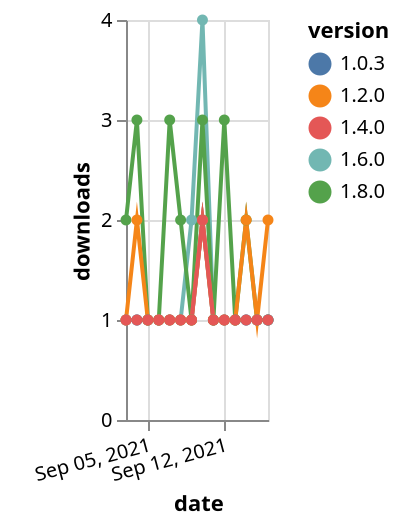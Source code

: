 {"$schema": "https://vega.github.io/schema/vega-lite/v5.json", "description": "A simple bar chart with embedded data.", "data": {"values": [{"date": "2021-09-03", "total": 345, "delta": 1, "version": "1.6.0"}, {"date": "2021-09-04", "total": 346, "delta": 1, "version": "1.6.0"}, {"date": "2021-09-05", "total": 347, "delta": 1, "version": "1.6.0"}, {"date": "2021-09-06", "total": 348, "delta": 1, "version": "1.6.0"}, {"date": "2021-09-07", "total": 349, "delta": 1, "version": "1.6.0"}, {"date": "2021-09-08", "total": 350, "delta": 1, "version": "1.6.0"}, {"date": "2021-09-09", "total": 352, "delta": 2, "version": "1.6.0"}, {"date": "2021-09-10", "total": 356, "delta": 4, "version": "1.6.0"}, {"date": "2021-09-11", "total": 357, "delta": 1, "version": "1.6.0"}, {"date": "2021-09-12", "total": 358, "delta": 1, "version": "1.6.0"}, {"date": "2021-09-13", "total": 359, "delta": 1, "version": "1.6.0"}, {"date": "2021-09-14", "total": 360, "delta": 1, "version": "1.6.0"}, {"date": "2021-09-15", "total": 361, "delta": 1, "version": "1.6.0"}, {"date": "2021-09-16", "total": 362, "delta": 1, "version": "1.6.0"}, {"date": "2021-09-03", "total": 163, "delta": 2, "version": "1.8.0"}, {"date": "2021-09-04", "total": 166, "delta": 3, "version": "1.8.0"}, {"date": "2021-09-05", "total": 167, "delta": 1, "version": "1.8.0"}, {"date": "2021-09-06", "total": 168, "delta": 1, "version": "1.8.0"}, {"date": "2021-09-07", "total": 171, "delta": 3, "version": "1.8.0"}, {"date": "2021-09-08", "total": 173, "delta": 2, "version": "1.8.0"}, {"date": "2021-09-09", "total": 174, "delta": 1, "version": "1.8.0"}, {"date": "2021-09-10", "total": 177, "delta": 3, "version": "1.8.0"}, {"date": "2021-09-11", "total": 178, "delta": 1, "version": "1.8.0"}, {"date": "2021-09-12", "total": 181, "delta": 3, "version": "1.8.0"}, {"date": "2021-09-13", "total": 182, "delta": 1, "version": "1.8.0"}, {"date": "2021-09-14", "total": 184, "delta": 2, "version": "1.8.0"}, {"date": "2021-09-15", "total": 185, "delta": 1, "version": "1.8.0"}, {"date": "2021-09-16", "total": 186, "delta": 1, "version": "1.8.0"}, {"date": "2021-09-03", "total": 252, "delta": 1, "version": "1.0.3"}, {"date": "2021-09-04", "total": 253, "delta": 1, "version": "1.0.3"}, {"date": "2021-09-05", "total": 254, "delta": 1, "version": "1.0.3"}, {"date": "2021-09-06", "total": 255, "delta": 1, "version": "1.0.3"}, {"date": "2021-09-07", "total": 256, "delta": 1, "version": "1.0.3"}, {"date": "2021-09-08", "total": 257, "delta": 1, "version": "1.0.3"}, {"date": "2021-09-09", "total": 258, "delta": 1, "version": "1.0.3"}, {"date": "2021-09-10", "total": 260, "delta": 2, "version": "1.0.3"}, {"date": "2021-09-11", "total": 261, "delta": 1, "version": "1.0.3"}, {"date": "2021-09-12", "total": 262, "delta": 1, "version": "1.0.3"}, {"date": "2021-09-13", "total": 263, "delta": 1, "version": "1.0.3"}, {"date": "2021-09-14", "total": 264, "delta": 1, "version": "1.0.3"}, {"date": "2021-09-15", "total": 265, "delta": 1, "version": "1.0.3"}, {"date": "2021-09-16", "total": 266, "delta": 1, "version": "1.0.3"}, {"date": "2021-09-03", "total": 333, "delta": 1, "version": "1.2.0"}, {"date": "2021-09-04", "total": 335, "delta": 2, "version": "1.2.0"}, {"date": "2021-09-05", "total": 336, "delta": 1, "version": "1.2.0"}, {"date": "2021-09-06", "total": 337, "delta": 1, "version": "1.2.0"}, {"date": "2021-09-07", "total": 338, "delta": 1, "version": "1.2.0"}, {"date": "2021-09-08", "total": 339, "delta": 1, "version": "1.2.0"}, {"date": "2021-09-09", "total": 340, "delta": 1, "version": "1.2.0"}, {"date": "2021-09-10", "total": 342, "delta": 2, "version": "1.2.0"}, {"date": "2021-09-11", "total": 343, "delta": 1, "version": "1.2.0"}, {"date": "2021-09-12", "total": 344, "delta": 1, "version": "1.2.0"}, {"date": "2021-09-13", "total": 345, "delta": 1, "version": "1.2.0"}, {"date": "2021-09-14", "total": 347, "delta": 2, "version": "1.2.0"}, {"date": "2021-09-15", "total": 348, "delta": 1, "version": "1.2.0"}, {"date": "2021-09-16", "total": 350, "delta": 2, "version": "1.2.0"}, {"date": "2021-09-03", "total": 224, "delta": 1, "version": "1.4.0"}, {"date": "2021-09-04", "total": 225, "delta": 1, "version": "1.4.0"}, {"date": "2021-09-05", "total": 226, "delta": 1, "version": "1.4.0"}, {"date": "2021-09-06", "total": 227, "delta": 1, "version": "1.4.0"}, {"date": "2021-09-07", "total": 228, "delta": 1, "version": "1.4.0"}, {"date": "2021-09-08", "total": 229, "delta": 1, "version": "1.4.0"}, {"date": "2021-09-09", "total": 230, "delta": 1, "version": "1.4.0"}, {"date": "2021-09-10", "total": 232, "delta": 2, "version": "1.4.0"}, {"date": "2021-09-11", "total": 233, "delta": 1, "version": "1.4.0"}, {"date": "2021-09-12", "total": 234, "delta": 1, "version": "1.4.0"}, {"date": "2021-09-13", "total": 235, "delta": 1, "version": "1.4.0"}, {"date": "2021-09-14", "total": 236, "delta": 1, "version": "1.4.0"}, {"date": "2021-09-15", "total": 237, "delta": 1, "version": "1.4.0"}, {"date": "2021-09-16", "total": 238, "delta": 1, "version": "1.4.0"}]}, "width": "container", "mark": {"type": "line", "point": {"filled": true}}, "encoding": {"x": {"field": "date", "type": "temporal", "timeUnit": "yearmonthdate", "title": "date", "axis": {"labelAngle": -15}}, "y": {"field": "delta", "type": "quantitative", "title": "downloads"}, "color": {"field": "version", "type": "nominal"}, "tooltip": {"field": "delta"}}}